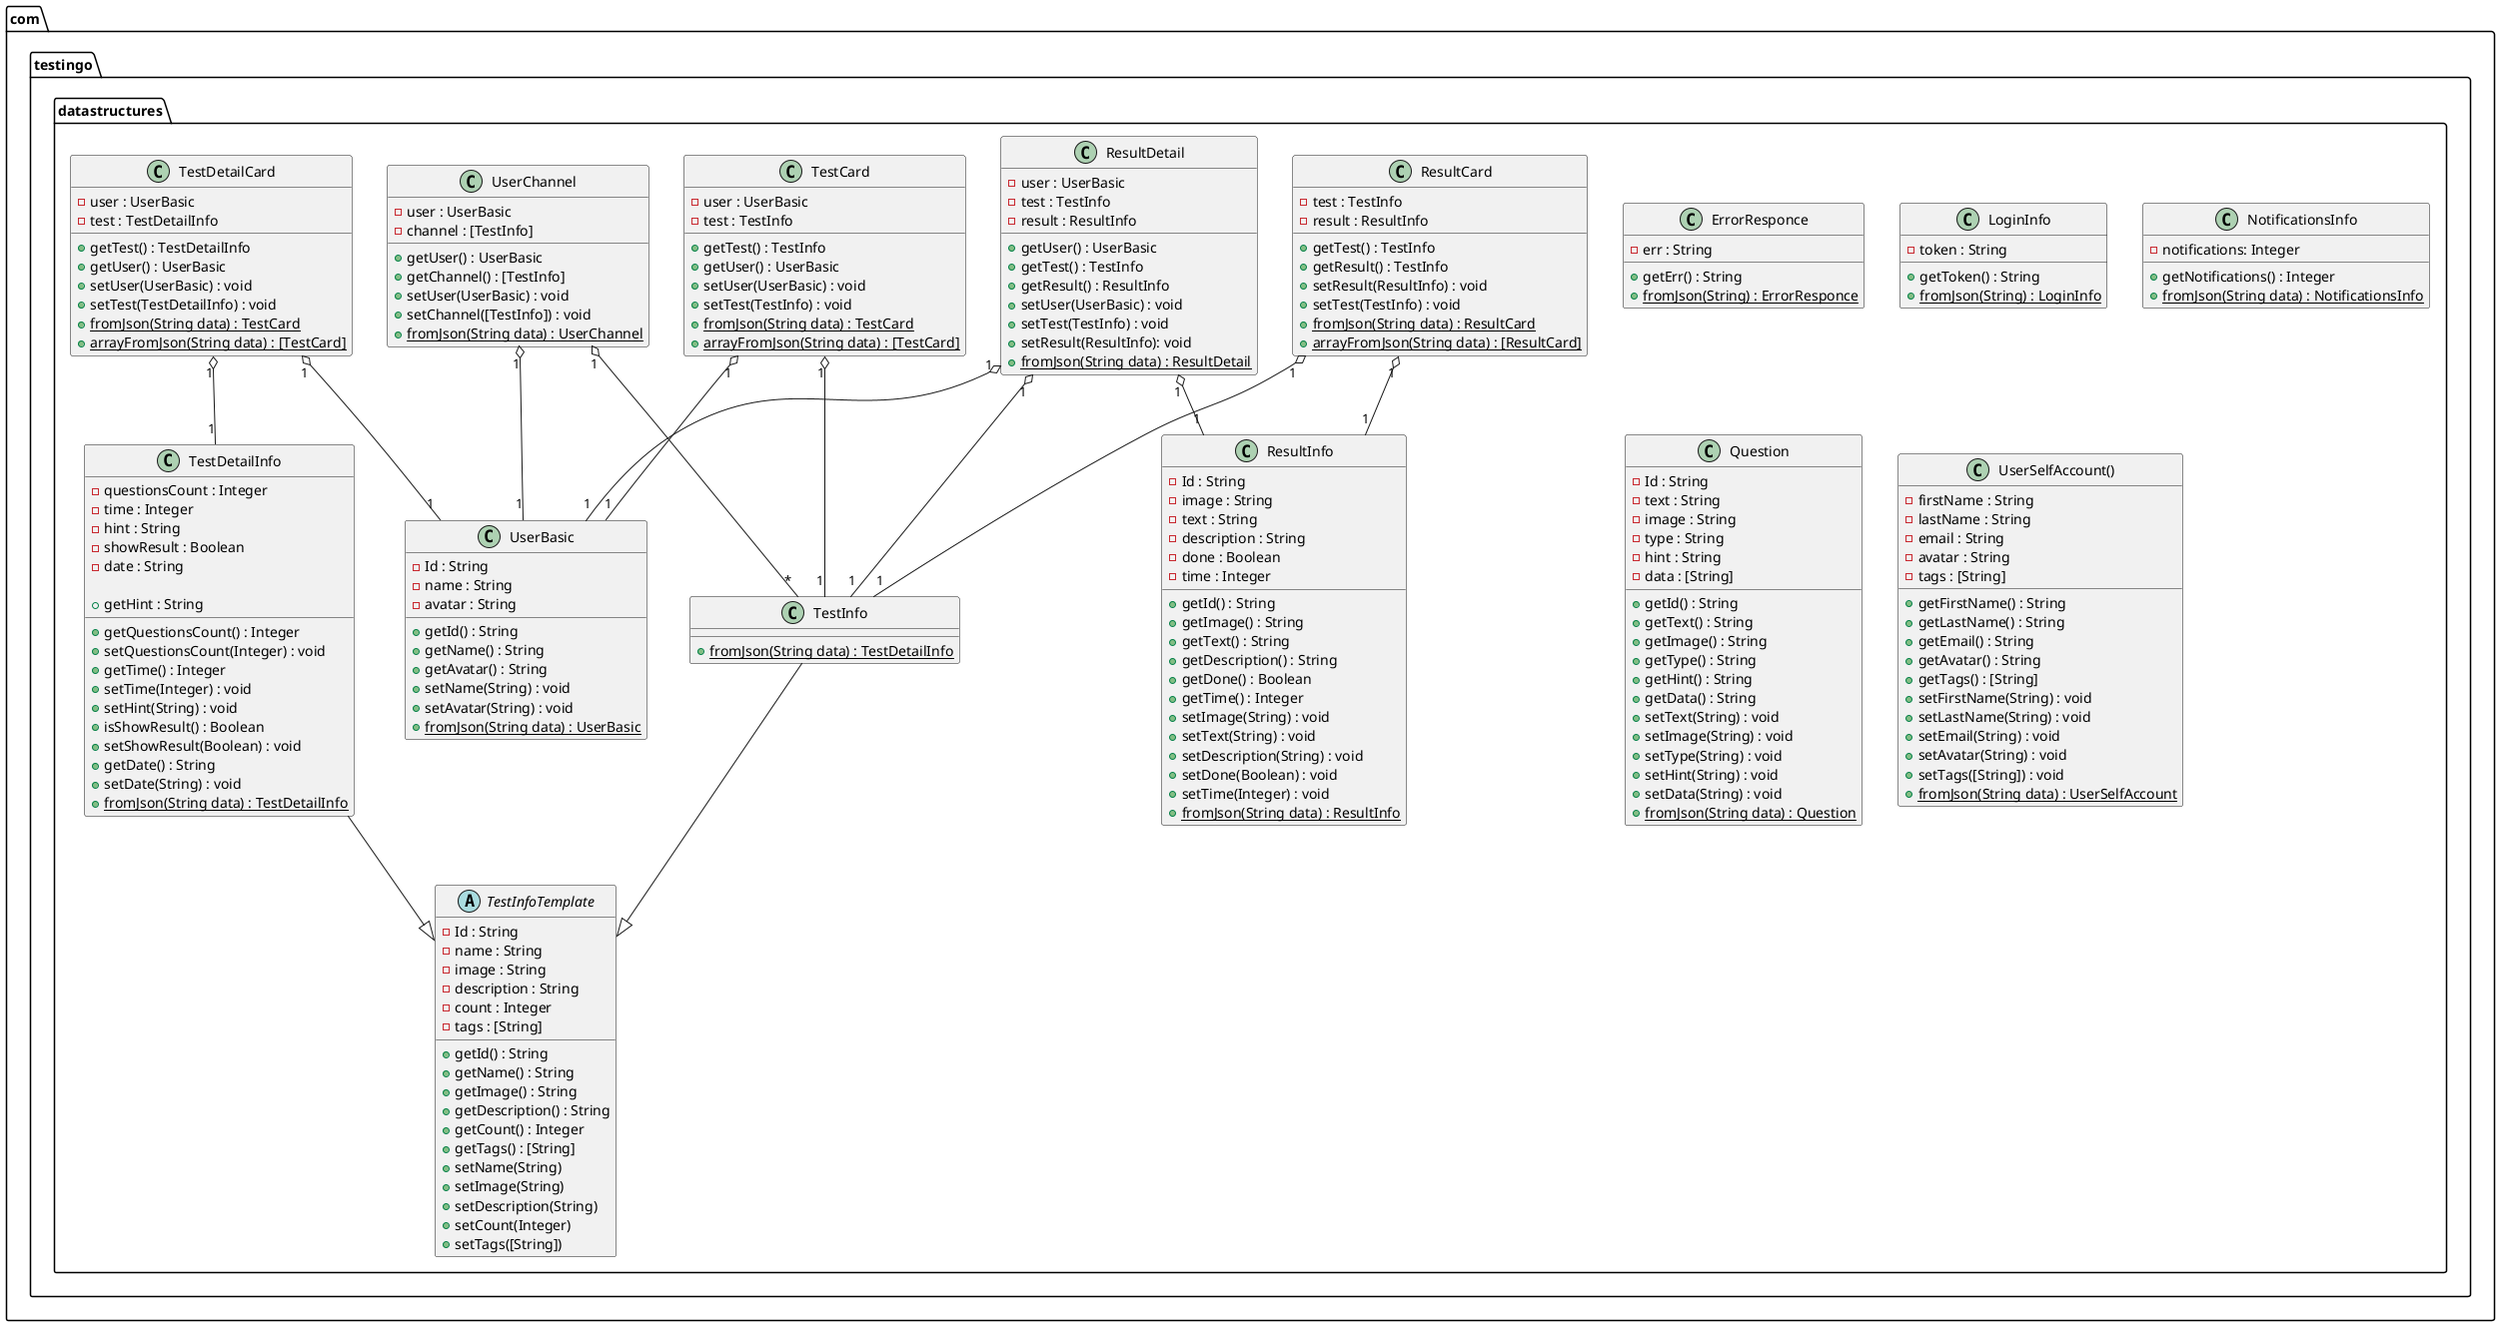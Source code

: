 @startuml

package com.testingo.datastructures {
    class ErrorResponce {
        -err : String
        +getErr() : String
        +{static}fromJson(String) : ErrorResponce
    }

    class LoginInfo {
        -token : String
        +getToken() : String
        +{static}fromJson(String) : LoginInfo
    }

    class NotificationsInfo {
        -notifications: Integer
        +getNotifications() : Integer
        +{static}fromJson(String data) : NotificationsInfo
    }

    class Question {
        -Id : String
        -text : String
        -image : String
        -type : String
        -hint : String
        -data : [String]

        +getId() : String
        +getText() : String
        +getImage() : String
        +getType() : String
        +getHint() : String
        +getData() : String
        +setText(String) : void
        +setImage(String) : void
        +setType(String) : void
        +setHint(String) : void
        +setData(String) : void
        +{static}fromJson(String data) : Question
    }

    ResultCard "1" o-- "1" TestInfo
    ResultCard "1" o-- "1" ResultInfo
    class ResultCard {
        -test : TestInfo
        -result : ResultInfo

        +getTest() : TestInfo
        +getResult() : TestInfo
        +setResult(ResultInfo) : void
        +setTest(TestInfo) : void
        +{static}fromJson(String data) : ResultCard
        +{static}arrayFromJson(String data) : [ResultCard]
    }

    ResultDetail "1" o-- "1" UserBasic
    ResultDetail "1" o-- "1" TestInfo
    ResultDetail "1" o-- "1" ResultInfo
    class ResultDetail {
        -user : UserBasic
        -test : TestInfo
        -result : ResultInfo

        +getUser() : UserBasic
        +getTest() : TestInfo
        +getResult() : ResultInfo
        +setUser(UserBasic) : void
        +setTest(TestInfo) : void
        +setResult(ResultInfo): void
        +{static}fromJson(String data) : ResultDetail
    }

    class ResultInfo {
        -Id : String
        -image : String
        -text : String
        -description : String
        -done : Boolean
        -time : Integer

        +getId() : String
        +getImage() : String
        +getText() : String
        +getDescription() : String
        +getDone() : Boolean
        +getTime() : Integer
        +setImage(String) : void
        +setText(String) : void
        +setDescription(String) : void
        +setDone(Boolean) : void
        +setTime(Integer) : void
        +{static}fromJson(String data) : ResultInfo
    }

    TestCard "1" o-- "1" UserBasic
    TestCard "1" o-- "1" TestInfo
    class TestCard {
        -user : UserBasic
        -test : TestInfo

        +getTest() : TestInfo
        +getUser() : UserBasic
        +setUser(UserBasic) : void
        +setTest(TestInfo) : void
        +{static}fromJson(String data) : TestCard
        +{static}arrayFromJson(String data) : [TestCard]
    }

    TestDetailCard "1" o-- "1" UserBasic
    TestDetailCard "1" o-- "1" TestDetailInfo
    class TestDetailCard {
        -user : UserBasic
        -test : TestDetailInfo

        +getTest() : TestDetailInfo
        +getUser() : UserBasic
        +setUser(UserBasic) : void
        +setTest(TestDetailInfo) : void
        +{static}fromJson(String data) : TestCard
        +{static}arrayFromJson(String data) : [TestCard]
    }

    TestDetailInfo --|> TestInfoTemplate
    class TestDetailInfo {
        -questionsCount : Integer
        -time : Integer
        -hint : String
        -showResult : Boolean
        -date : String

        +getQuestionsCount() : Integer
        +setQuestionsCount(Integer) : void
        +getTime() : Integer
        +setTime(Integer) : void
        +getHint : String
        +setHint(String) : void
        +isShowResult() : Boolean
        +setShowResult(Boolean) : void
        +getDate() : String
        +setDate(String) : void
        +{static}fromJson(String data) : TestDetailInfo
    }

    TestInfo --|> TestInfoTemplate
    class TestInfo {
        +{static}fromJson(String data) : TestDetailInfo
    }

    abstract class TestInfoTemplate  {
        -Id : String
        -name : String
        -image : String
        -description : String
        -count : Integer
        -tags : [String]

        +getId() : String
        +getName() : String
        +getImage() : String
        +getDescription() : String
        +getCount() : Integer
        +getTags() : [String]
        +setName(String)
        +setImage(String)
        +setDescription(String)
        +setCount(Integer)
        +setTags([String])
    }

    class UserBasic {
        -Id : String
        -name : String
        -avatar : String

        +getId() : String
        +getName() : String
        +getAvatar() : String
        +setName(String) : void
        +setAvatar(String) : void
        +{static}fromJson(String data) : UserBasic
    }

    UserChannel "1" o-- "1" UserBasic
    UserChannel "1" o-- "*" TestInfo
    class UserChannel {
        -user : UserBasic
        -channel : [TestInfo]

        +getUser() : UserBasic
        +getChannel() : [TestInfo]
        +setUser(UserBasic) : void
        +setChannel([TestInfo]) : void
        +{static}fromJson(String data) : UserChannel
    }

    class UserSelfAccount() {
        -firstName : String
        -lastName : String
        -email : String
        -avatar : String
        -tags : [String]
        +getFirstName() : String
        +getLastName() : String
        +getEmail() : String
        +getAvatar() : String
        +getTags() : [String]
        +setFirstName(String) : void
        +setLastName(String) : void
        +setEmail(String) : void
        +setAvatar(String) : void
        +setTags([String]) : void
        +{static}fromJson(String data) : UserSelfAccount
    }
}

@enduml